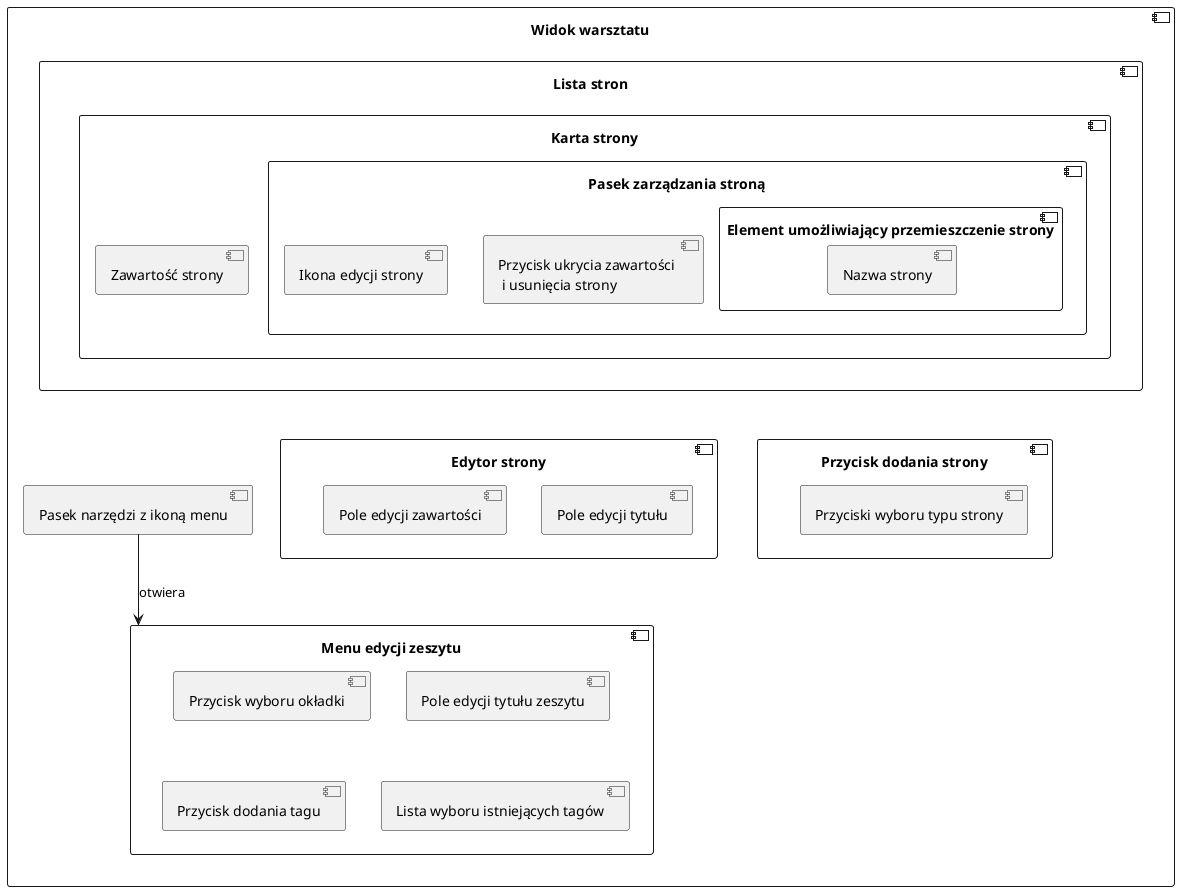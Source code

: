 @startuml

component "Widok warsztatu" {
	component "Przycisk dodania strony" as pd {
		[Przyciski wyboru typu strony]
	}
	component "Lista stron" as ls {
		component "Karta strony" {
			component "Pasek zarządzania stroną" as pz{
				component "Element umożliwiający przemieszczenie strony"{
					[Nazwa strony]
				}
				[Przycisk ukrycia zawartości \n i usunięcia strony]
				[Ikona edycji strony]
			}
			[Zawartość strony]
		}
	}
	component "Edytor strony" as es {
		[Pole edycji tytułu]
		[Pole edycji zawartości]
	}
	[Pasek narzędzi z ikoną menu] as pn
	component "Menu edycji zeszytu" as mn {
		[Przycisk wyboru okładki]
		[Pole edycji tytułu zeszytu]
		[Przycisk dodania tagu]
		[Lista wyboru istniejących tagów]
	}
}

ls -[hidden]-> es
ls -[hidden]-> pd
es -[hidden]> pn
pn --> mn : otwiera

@enduml